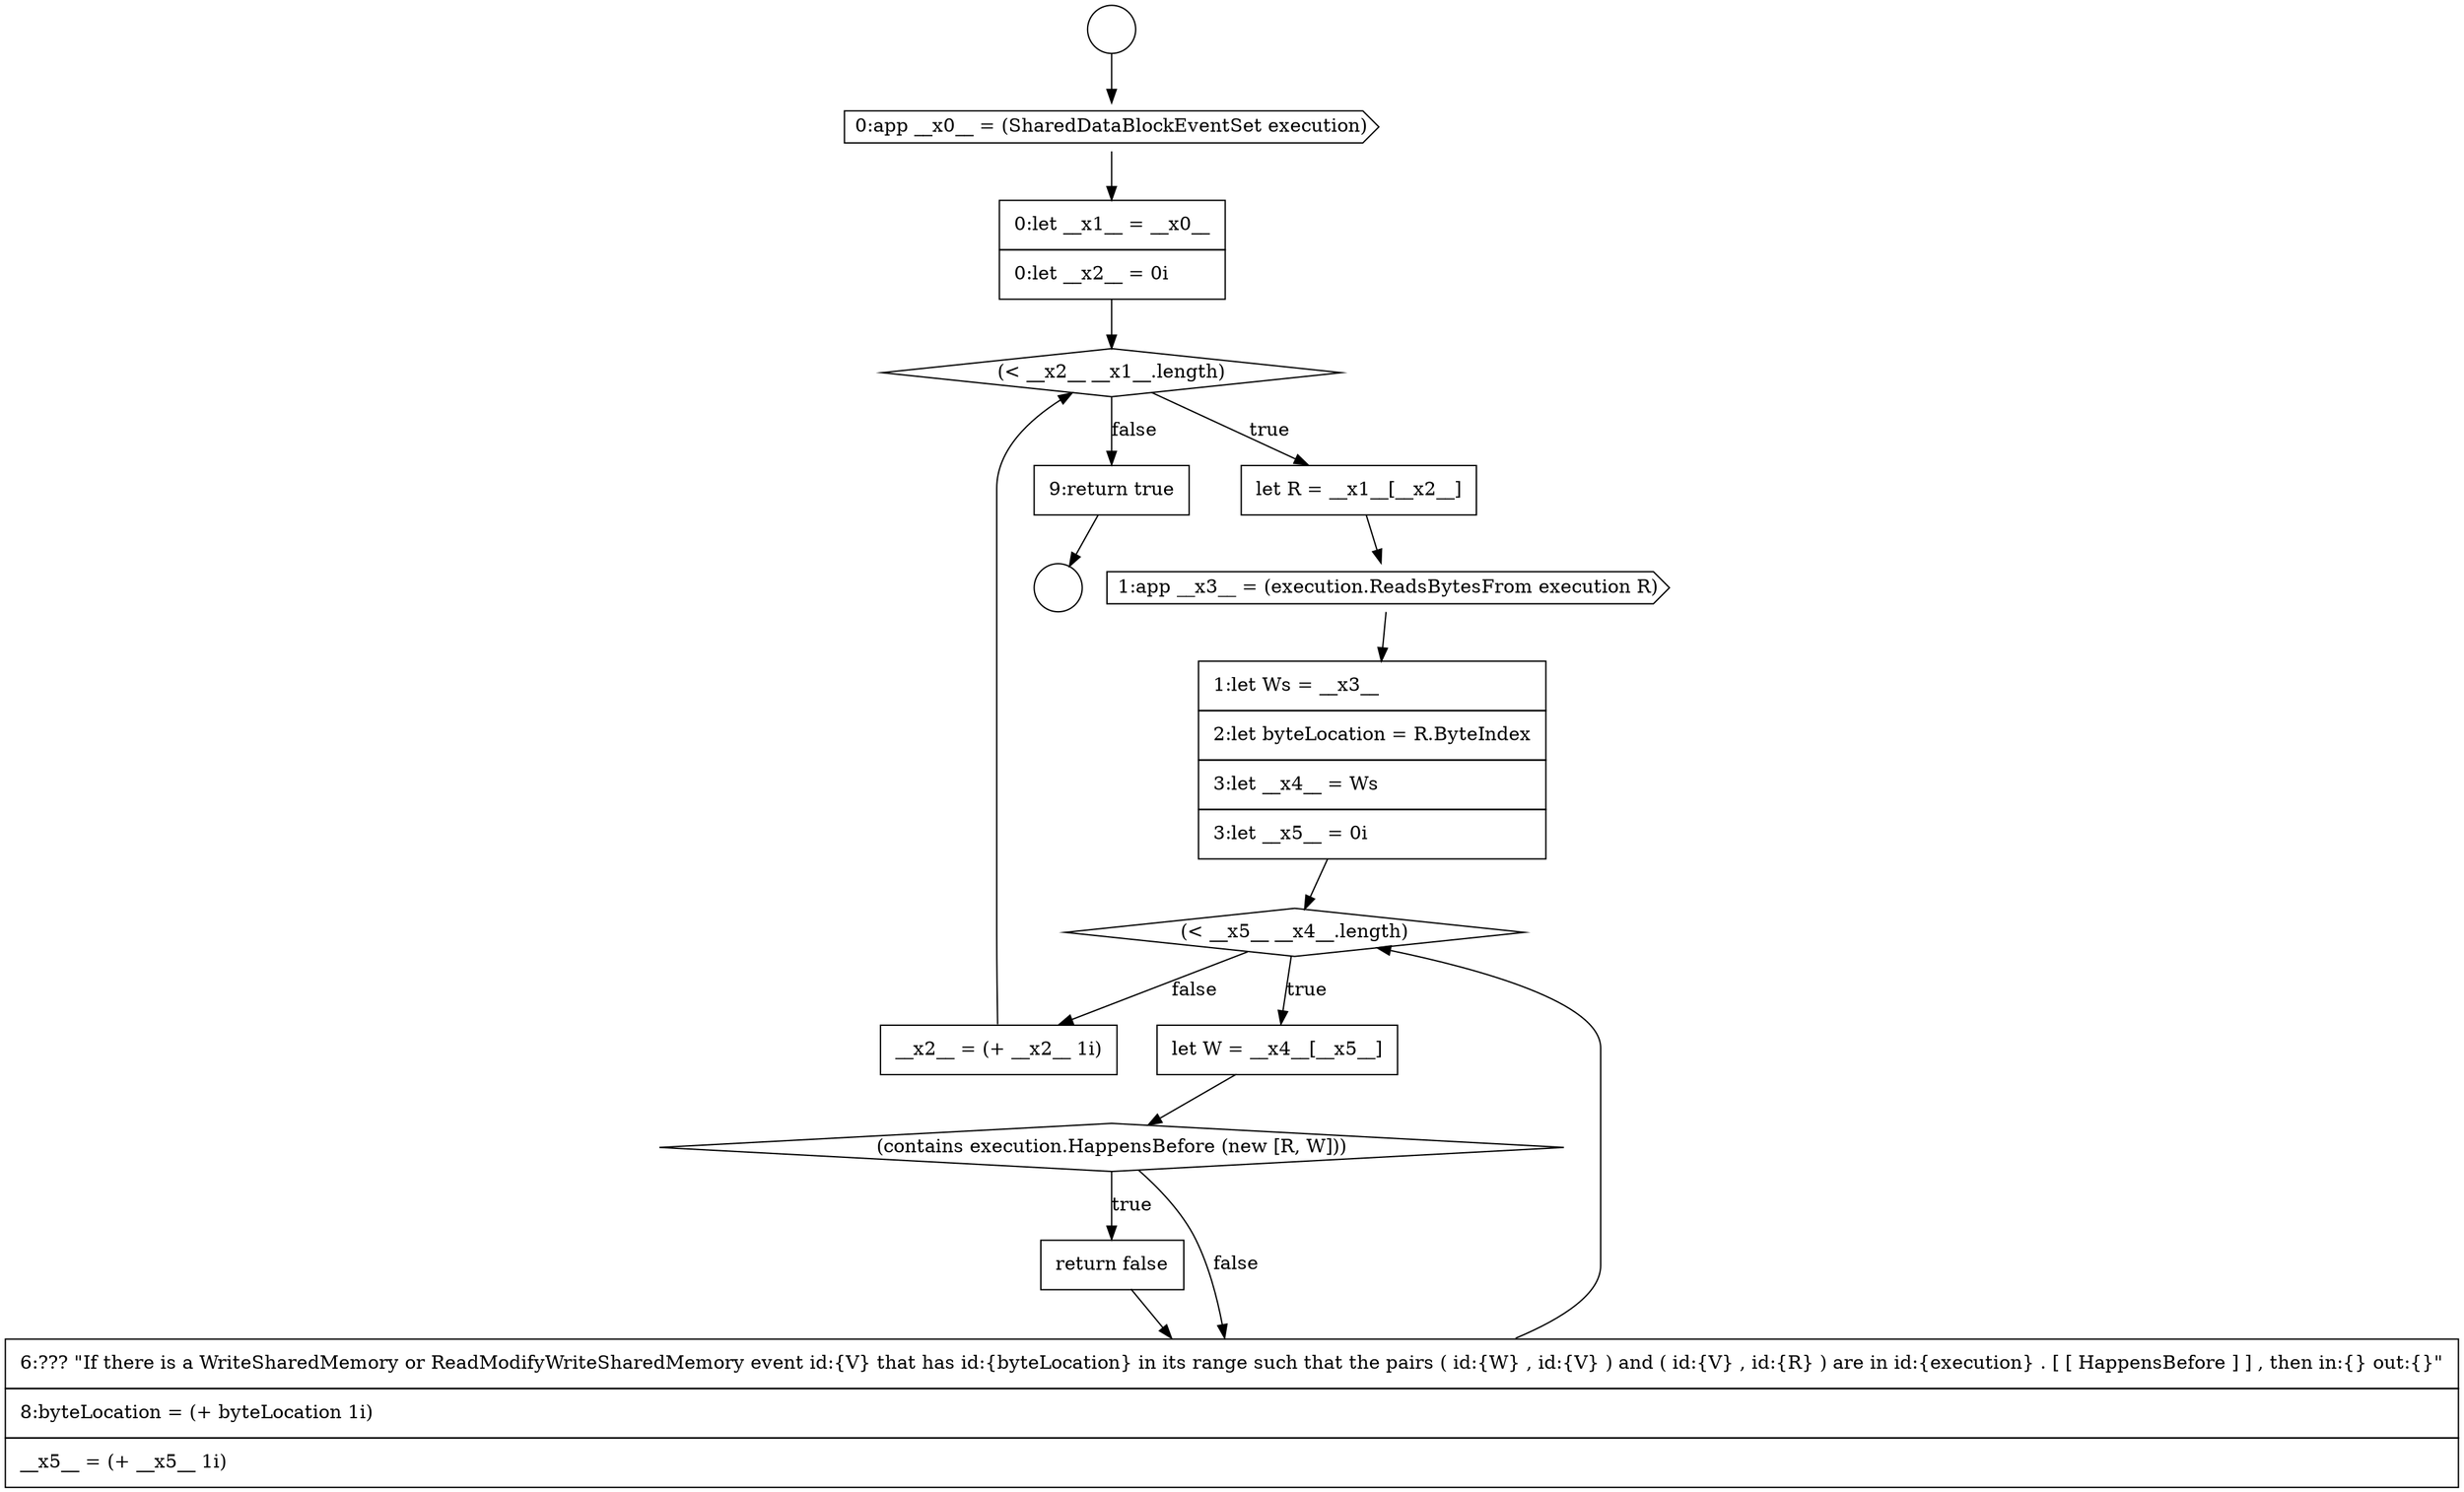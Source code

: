digraph {
  node18133 [shape=circle label=" " color="black" fillcolor="white" style=filled]
  node18143 [shape=diamond, label=<<font color="black">(contains execution.HappensBefore (new [R, W]))</font>> color="black" fillcolor="white" style=filled]
  node18146 [shape=none, margin=0, label=<<font color="black">
    <table border="0" cellborder="1" cellspacing="0" cellpadding="10">
      <tr><td align="left">__x2__ = (+ __x2__ 1i)</td></tr>
    </table>
  </font>> color="black" fillcolor="white" style=filled]
  node18136 [shape=none, margin=0, label=<<font color="black">
    <table border="0" cellborder="1" cellspacing="0" cellpadding="10">
      <tr><td align="left">0:let __x1__ = __x0__</td></tr>
      <tr><td align="left">0:let __x2__ = 0i</td></tr>
    </table>
  </font>> color="black" fillcolor="white" style=filled]
  node18137 [shape=diamond, label=<<font color="black">(&lt; __x2__ __x1__.length)</font>> color="black" fillcolor="white" style=filled]
  node18144 [shape=none, margin=0, label=<<font color="black">
    <table border="0" cellborder="1" cellspacing="0" cellpadding="10">
      <tr><td align="left">return false</td></tr>
    </table>
  </font>> color="black" fillcolor="white" style=filled]
  node18135 [shape=cds, label=<<font color="black">0:app __x0__ = (SharedDataBlockEventSet execution)</font>> color="black" fillcolor="white" style=filled]
  node18141 [shape=diamond, label=<<font color="black">(&lt; __x5__ __x4__.length)</font>> color="black" fillcolor="white" style=filled]
  node18134 [shape=circle label=" " color="black" fillcolor="white" style=filled]
  node18142 [shape=none, margin=0, label=<<font color="black">
    <table border="0" cellborder="1" cellspacing="0" cellpadding="10">
      <tr><td align="left">let W = __x4__[__x5__]</td></tr>
    </table>
  </font>> color="black" fillcolor="white" style=filled]
  node18139 [shape=cds, label=<<font color="black">1:app __x3__ = (execution.ReadsBytesFrom execution R)</font>> color="black" fillcolor="white" style=filled]
  node18145 [shape=none, margin=0, label=<<font color="black">
    <table border="0" cellborder="1" cellspacing="0" cellpadding="10">
      <tr><td align="left">6:??? &quot;If there is a WriteSharedMemory or ReadModifyWriteSharedMemory event id:{V} that has id:{byteLocation} in its range such that the pairs ( id:{W} , id:{V} ) and ( id:{V} , id:{R} ) are in id:{execution} . [ [ HappensBefore ] ] , then in:{} out:{}&quot;</td></tr>
      <tr><td align="left">8:byteLocation = (+ byteLocation 1i)</td></tr>
      <tr><td align="left">__x5__ = (+ __x5__ 1i)</td></tr>
    </table>
  </font>> color="black" fillcolor="white" style=filled]
  node18140 [shape=none, margin=0, label=<<font color="black">
    <table border="0" cellborder="1" cellspacing="0" cellpadding="10">
      <tr><td align="left">1:let Ws = __x3__</td></tr>
      <tr><td align="left">2:let byteLocation = R.ByteIndex</td></tr>
      <tr><td align="left">3:let __x4__ = Ws</td></tr>
      <tr><td align="left">3:let __x5__ = 0i</td></tr>
    </table>
  </font>> color="black" fillcolor="white" style=filled]
  node18147 [shape=none, margin=0, label=<<font color="black">
    <table border="0" cellborder="1" cellspacing="0" cellpadding="10">
      <tr><td align="left">9:return true</td></tr>
    </table>
  </font>> color="black" fillcolor="white" style=filled]
  node18138 [shape=none, margin=0, label=<<font color="black">
    <table border="0" cellborder="1" cellspacing="0" cellpadding="10">
      <tr><td align="left">let R = __x1__[__x2__]</td></tr>
    </table>
  </font>> color="black" fillcolor="white" style=filled]
  node18145 -> node18141 [ color="black"]
  node18138 -> node18139 [ color="black"]
  node18136 -> node18137 [ color="black"]
  node18133 -> node18135 [ color="black"]
  node18141 -> node18142 [label=<<font color="black">true</font>> color="black"]
  node18141 -> node18146 [label=<<font color="black">false</font>> color="black"]
  node18137 -> node18138 [label=<<font color="black">true</font>> color="black"]
  node18137 -> node18147 [label=<<font color="black">false</font>> color="black"]
  node18139 -> node18140 [ color="black"]
  node18140 -> node18141 [ color="black"]
  node18135 -> node18136 [ color="black"]
  node18143 -> node18144 [label=<<font color="black">true</font>> color="black"]
  node18143 -> node18145 [label=<<font color="black">false</font>> color="black"]
  node18142 -> node18143 [ color="black"]
  node18144 -> node18145 [ color="black"]
  node18146 -> node18137 [ color="black"]
  node18147 -> node18134 [ color="black"]
}
